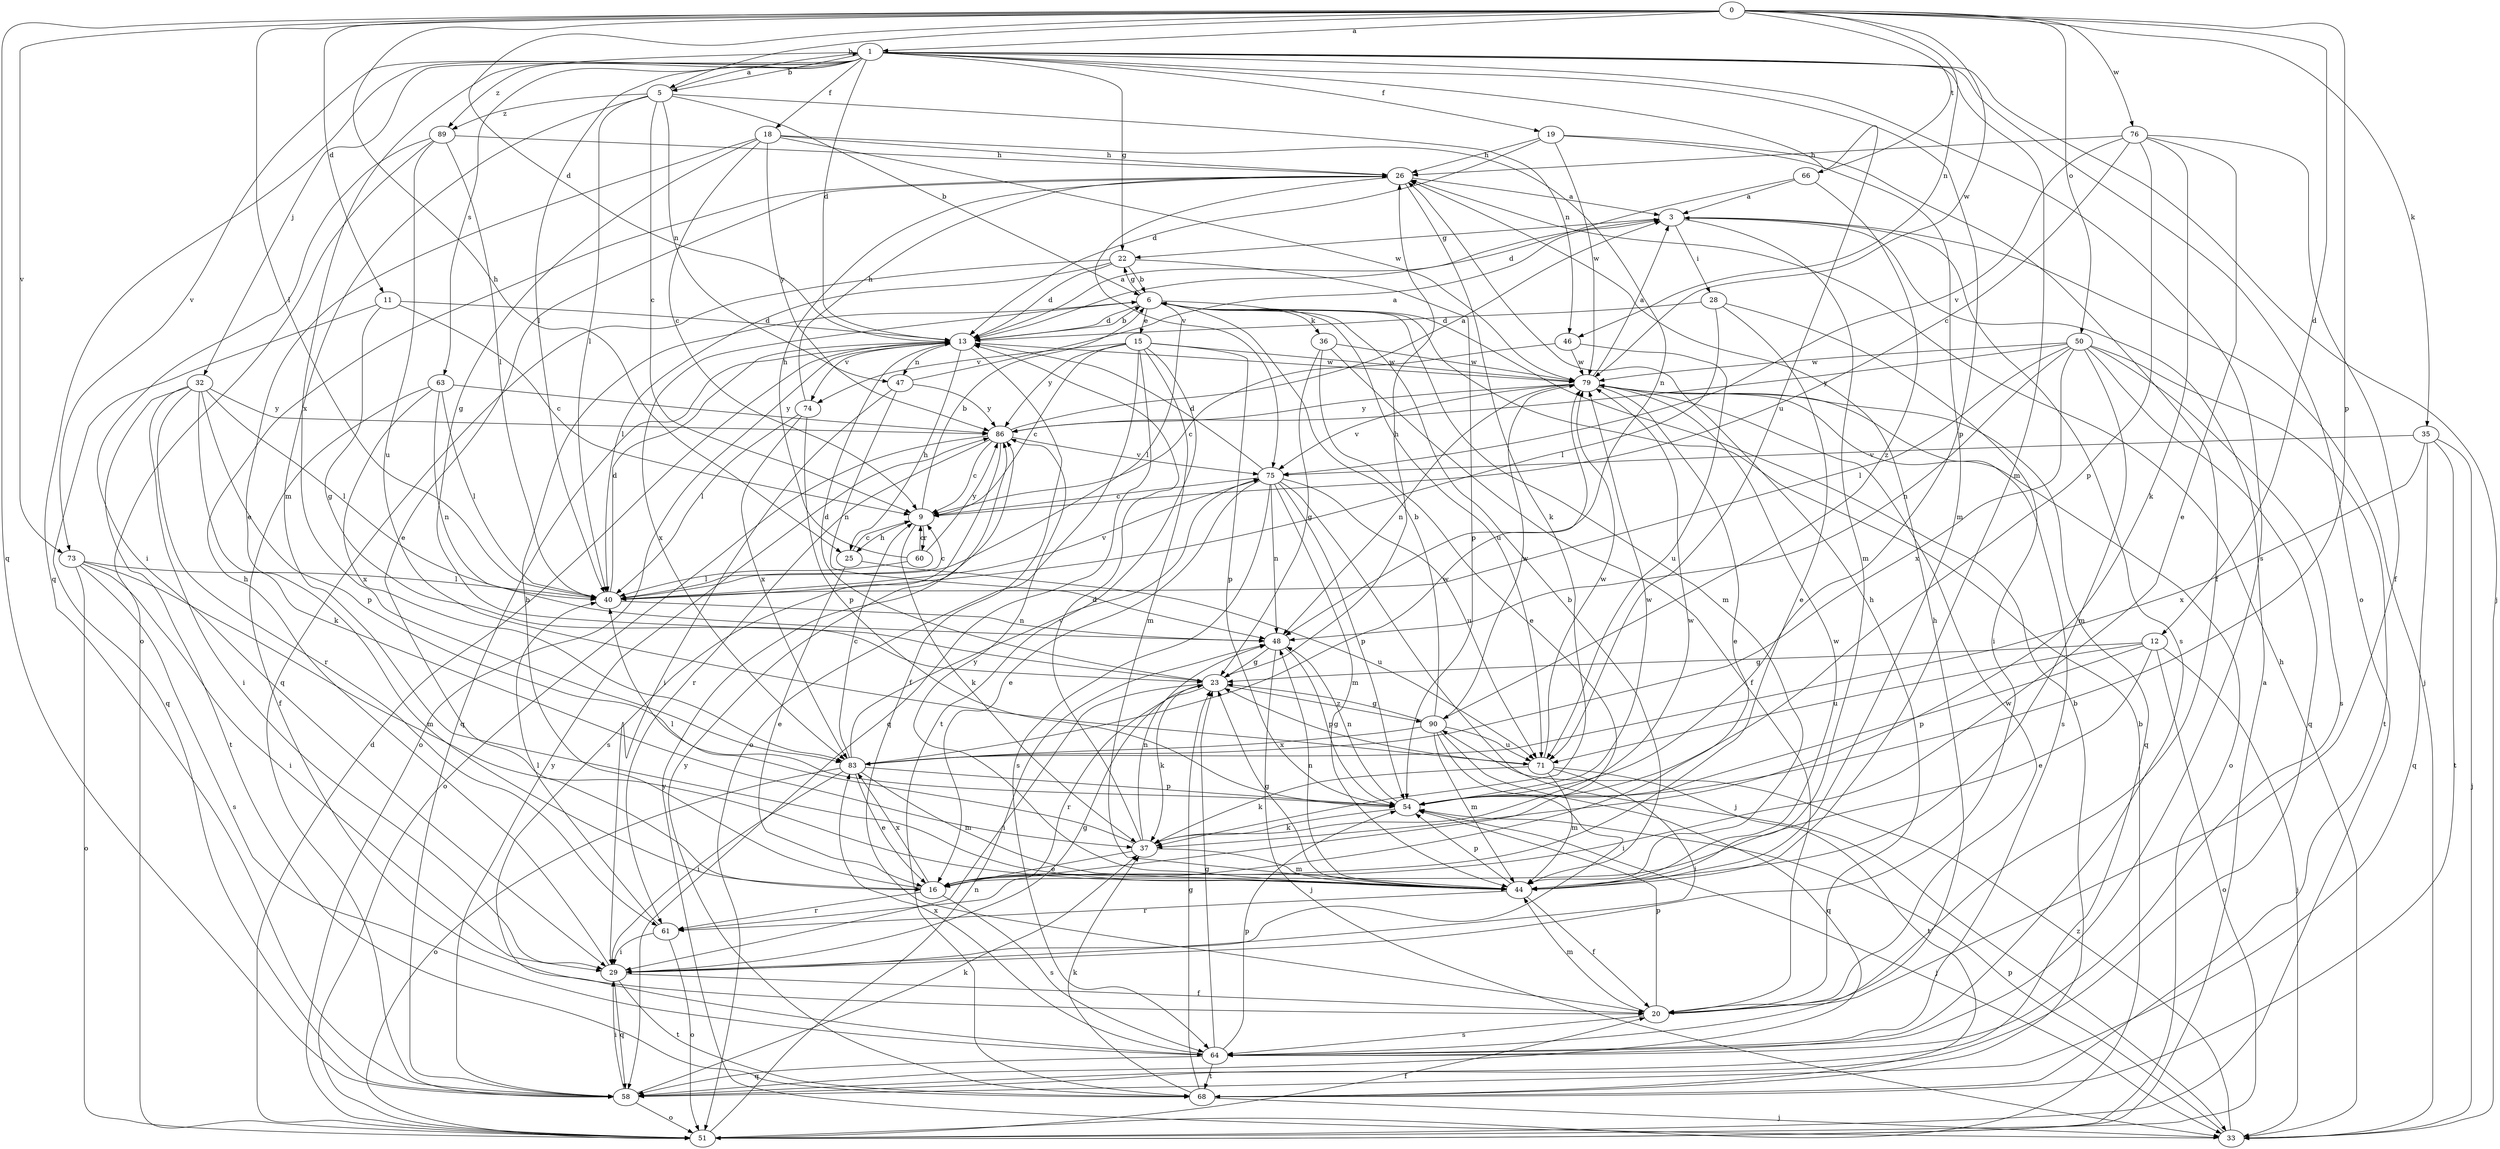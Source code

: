 strict digraph  {
0;
1;
3;
5;
6;
9;
11;
12;
13;
15;
16;
18;
19;
20;
22;
23;
25;
26;
28;
29;
32;
33;
35;
36;
37;
40;
44;
46;
47;
48;
50;
51;
54;
58;
60;
61;
63;
64;
66;
68;
71;
73;
74;
75;
76;
79;
83;
86;
89;
90;
0 -> 1  [label=a];
0 -> 5  [label=b];
0 -> 11  [label=d];
0 -> 12  [label=d];
0 -> 13  [label=d];
0 -> 25  [label=h];
0 -> 35  [label=k];
0 -> 40  [label=l];
0 -> 46  [label=n];
0 -> 50  [label=o];
0 -> 54  [label=p];
0 -> 58  [label=q];
0 -> 66  [label=t];
0 -> 73  [label=v];
0 -> 76  [label=w];
0 -> 79  [label=w];
1 -> 5  [label=b];
1 -> 13  [label=d];
1 -> 18  [label=f];
1 -> 19  [label=f];
1 -> 22  [label=g];
1 -> 32  [label=j];
1 -> 33  [label=j];
1 -> 40  [label=l];
1 -> 44  [label=m];
1 -> 51  [label=o];
1 -> 54  [label=p];
1 -> 58  [label=q];
1 -> 63  [label=s];
1 -> 64  [label=s];
1 -> 71  [label=u];
1 -> 73  [label=v];
1 -> 83  [label=x];
1 -> 89  [label=z];
3 -> 22  [label=g];
3 -> 28  [label=i];
3 -> 33  [label=j];
3 -> 44  [label=m];
3 -> 64  [label=s];
5 -> 1  [label=a];
5 -> 6  [label=b];
5 -> 9  [label=c];
5 -> 40  [label=l];
5 -> 44  [label=m];
5 -> 46  [label=n];
5 -> 47  [label=n];
5 -> 89  [label=z];
6 -> 13  [label=d];
6 -> 15  [label=e];
6 -> 22  [label=g];
6 -> 36  [label=k];
6 -> 40  [label=l];
6 -> 44  [label=m];
6 -> 71  [label=u];
6 -> 83  [label=x];
9 -> 6  [label=b];
9 -> 25  [label=h];
9 -> 37  [label=k];
9 -> 60  [label=r];
11 -> 9  [label=c];
11 -> 13  [label=d];
11 -> 23  [label=g];
11 -> 58  [label=q];
12 -> 16  [label=e];
12 -> 23  [label=g];
12 -> 33  [label=j];
12 -> 51  [label=o];
12 -> 54  [label=p];
12 -> 71  [label=u];
13 -> 3  [label=a];
13 -> 6  [label=b];
13 -> 20  [label=f];
13 -> 25  [label=h];
13 -> 47  [label=n];
13 -> 51  [label=o];
13 -> 58  [label=q];
13 -> 74  [label=v];
13 -> 79  [label=w];
15 -> 9  [label=c];
15 -> 44  [label=m];
15 -> 51  [label=o];
15 -> 54  [label=p];
15 -> 58  [label=q];
15 -> 68  [label=t];
15 -> 74  [label=v];
15 -> 79  [label=w];
15 -> 86  [label=y];
16 -> 6  [label=b];
16 -> 61  [label=r];
16 -> 64  [label=s];
16 -> 83  [label=x];
18 -> 9  [label=c];
18 -> 16  [label=e];
18 -> 23  [label=g];
18 -> 26  [label=h];
18 -> 48  [label=n];
18 -> 79  [label=w];
18 -> 86  [label=y];
19 -> 13  [label=d];
19 -> 20  [label=f];
19 -> 26  [label=h];
19 -> 44  [label=m];
19 -> 79  [label=w];
20 -> 26  [label=h];
20 -> 44  [label=m];
20 -> 54  [label=p];
20 -> 64  [label=s];
20 -> 79  [label=w];
22 -> 6  [label=b];
22 -> 13  [label=d];
22 -> 40  [label=l];
22 -> 54  [label=p];
22 -> 58  [label=q];
23 -> 13  [label=d];
23 -> 26  [label=h];
23 -> 29  [label=i];
23 -> 37  [label=k];
23 -> 61  [label=r];
23 -> 90  [label=z];
25 -> 9  [label=c];
25 -> 16  [label=e];
25 -> 71  [label=u];
26 -> 3  [label=a];
26 -> 16  [label=e];
26 -> 37  [label=k];
26 -> 75  [label=v];
28 -> 13  [label=d];
28 -> 16  [label=e];
28 -> 29  [label=i];
28 -> 40  [label=l];
29 -> 20  [label=f];
29 -> 23  [label=g];
29 -> 26  [label=h];
29 -> 58  [label=q];
29 -> 68  [label=t];
32 -> 29  [label=i];
32 -> 37  [label=k];
32 -> 40  [label=l];
32 -> 54  [label=p];
32 -> 61  [label=r];
32 -> 68  [label=t];
32 -> 86  [label=y];
33 -> 26  [label=h];
33 -> 54  [label=p];
33 -> 86  [label=y];
33 -> 90  [label=z];
35 -> 33  [label=j];
35 -> 58  [label=q];
35 -> 68  [label=t];
35 -> 75  [label=v];
35 -> 83  [label=x];
36 -> 16  [label=e];
36 -> 20  [label=f];
36 -> 23  [label=g];
36 -> 79  [label=w];
37 -> 13  [label=d];
37 -> 16  [label=e];
37 -> 40  [label=l];
37 -> 44  [label=m];
37 -> 48  [label=n];
37 -> 79  [label=w];
40 -> 9  [label=c];
40 -> 13  [label=d];
40 -> 48  [label=n];
40 -> 75  [label=v];
44 -> 6  [label=b];
44 -> 20  [label=f];
44 -> 23  [label=g];
44 -> 48  [label=n];
44 -> 54  [label=p];
44 -> 61  [label=r];
44 -> 79  [label=w];
44 -> 86  [label=y];
46 -> 9  [label=c];
46 -> 71  [label=u];
46 -> 79  [label=w];
47 -> 3  [label=a];
47 -> 29  [label=i];
47 -> 48  [label=n];
47 -> 86  [label=y];
48 -> 23  [label=g];
48 -> 33  [label=j];
48 -> 54  [label=p];
50 -> 40  [label=l];
50 -> 44  [label=m];
50 -> 48  [label=n];
50 -> 58  [label=q];
50 -> 64  [label=s];
50 -> 68  [label=t];
50 -> 79  [label=w];
50 -> 83  [label=x];
50 -> 86  [label=y];
51 -> 3  [label=a];
51 -> 6  [label=b];
51 -> 13  [label=d];
51 -> 20  [label=f];
51 -> 48  [label=n];
54 -> 33  [label=j];
54 -> 37  [label=k];
54 -> 48  [label=n];
54 -> 79  [label=w];
58 -> 29  [label=i];
58 -> 37  [label=k];
58 -> 51  [label=o];
58 -> 86  [label=y];
60 -> 9  [label=c];
60 -> 26  [label=h];
60 -> 40  [label=l];
60 -> 86  [label=y];
61 -> 29  [label=i];
61 -> 40  [label=l];
61 -> 51  [label=o];
63 -> 20  [label=f];
63 -> 40  [label=l];
63 -> 48  [label=n];
63 -> 83  [label=x];
63 -> 86  [label=y];
64 -> 23  [label=g];
64 -> 26  [label=h];
64 -> 54  [label=p];
64 -> 58  [label=q];
64 -> 68  [label=t];
64 -> 83  [label=x];
66 -> 3  [label=a];
66 -> 13  [label=d];
66 -> 90  [label=z];
68 -> 6  [label=b];
68 -> 23  [label=g];
68 -> 33  [label=j];
68 -> 37  [label=k];
68 -> 86  [label=y];
71 -> 23  [label=g];
71 -> 29  [label=i];
71 -> 37  [label=k];
71 -> 44  [label=m];
71 -> 68  [label=t];
71 -> 79  [label=w];
73 -> 29  [label=i];
73 -> 40  [label=l];
73 -> 44  [label=m];
73 -> 51  [label=o];
73 -> 64  [label=s];
74 -> 26  [label=h];
74 -> 40  [label=l];
74 -> 54  [label=p];
74 -> 83  [label=x];
75 -> 9  [label=c];
75 -> 13  [label=d];
75 -> 16  [label=e];
75 -> 33  [label=j];
75 -> 44  [label=m];
75 -> 48  [label=n];
75 -> 54  [label=p];
75 -> 64  [label=s];
75 -> 71  [label=u];
76 -> 9  [label=c];
76 -> 16  [label=e];
76 -> 20  [label=f];
76 -> 26  [label=h];
76 -> 37  [label=k];
76 -> 54  [label=p];
76 -> 75  [label=v];
79 -> 3  [label=a];
79 -> 16  [label=e];
79 -> 48  [label=n];
79 -> 51  [label=o];
79 -> 58  [label=q];
79 -> 64  [label=s];
79 -> 75  [label=v];
79 -> 86  [label=y];
83 -> 9  [label=c];
83 -> 16  [label=e];
83 -> 29  [label=i];
83 -> 44  [label=m];
83 -> 51  [label=o];
83 -> 54  [label=p];
83 -> 75  [label=v];
83 -> 79  [label=w];
86 -> 3  [label=a];
86 -> 9  [label=c];
86 -> 51  [label=o];
86 -> 61  [label=r];
86 -> 64  [label=s];
86 -> 75  [label=v];
89 -> 26  [label=h];
89 -> 29  [label=i];
89 -> 40  [label=l];
89 -> 51  [label=o];
89 -> 71  [label=u];
90 -> 6  [label=b];
90 -> 23  [label=g];
90 -> 29  [label=i];
90 -> 44  [label=m];
90 -> 58  [label=q];
90 -> 71  [label=u];
90 -> 79  [label=w];
90 -> 83  [label=x];
}
